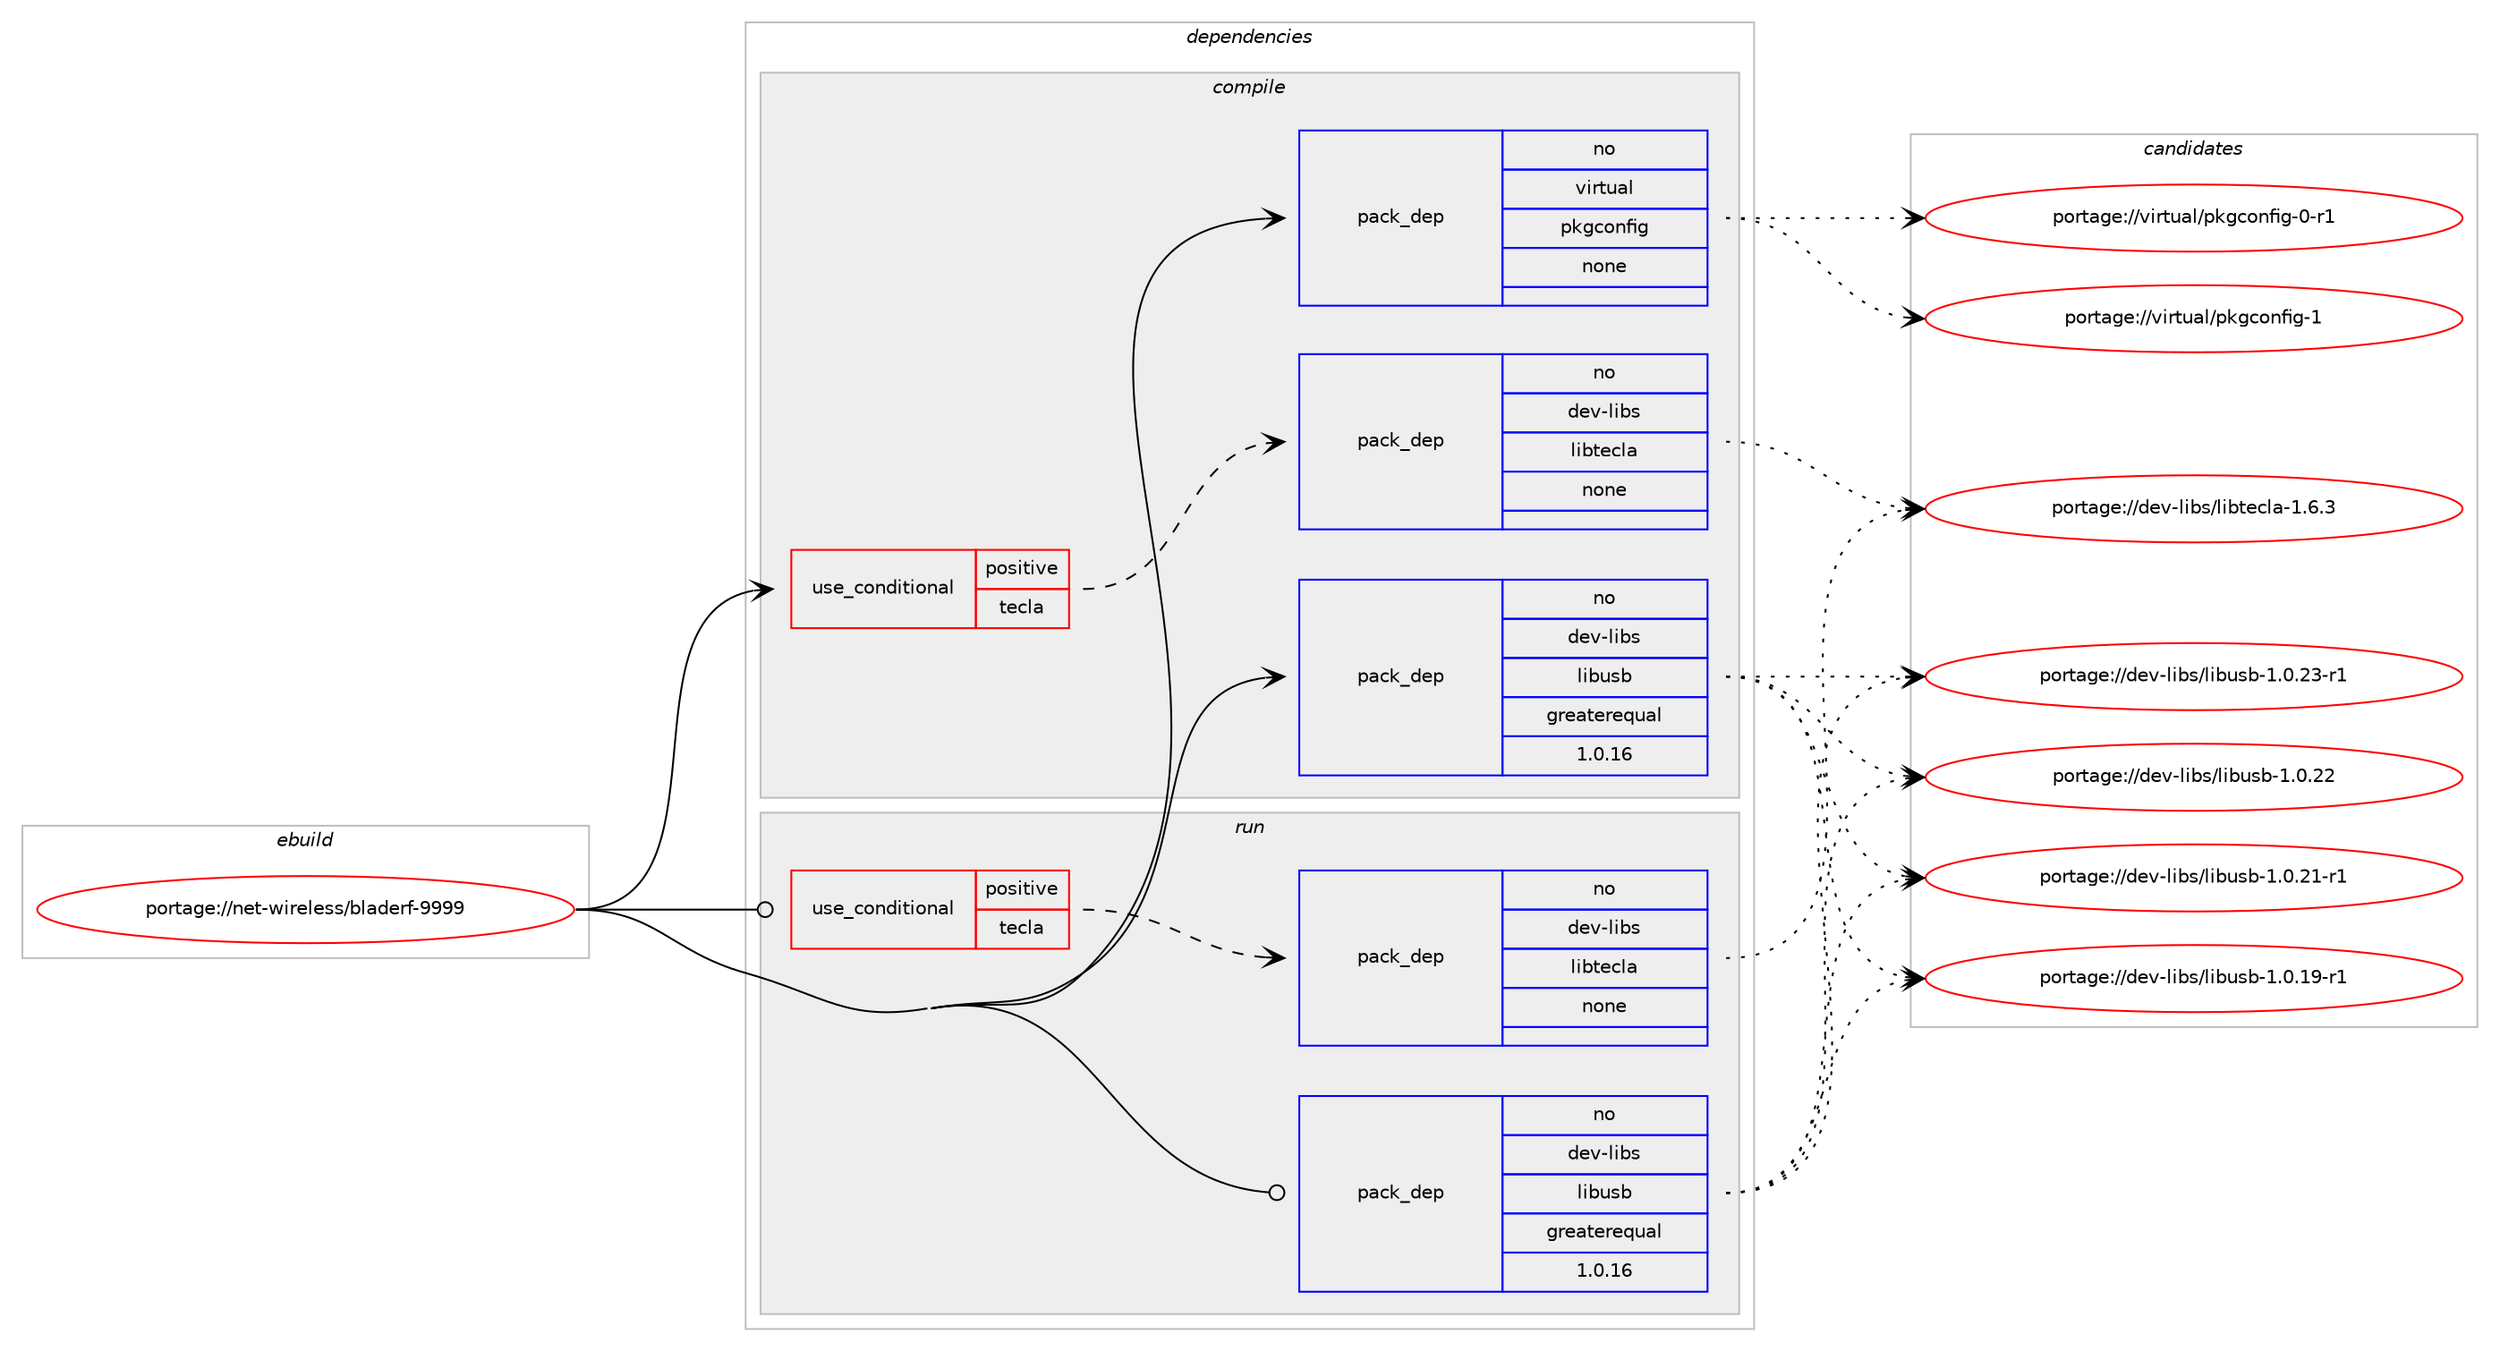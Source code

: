 digraph prolog {

# *************
# Graph options
# *************

newrank=true;
concentrate=true;
compound=true;
graph [rankdir=LR,fontname=Helvetica,fontsize=10,ranksep=1.5];#, ranksep=2.5, nodesep=0.2];
edge  [arrowhead=vee];
node  [fontname=Helvetica,fontsize=10];

# **********
# The ebuild
# **********

subgraph cluster_leftcol {
color=gray;
rank=same;
label=<<i>ebuild</i>>;
id [label="portage://net-wireless/bladerf-9999", color=red, width=4, href="../net-wireless/bladerf-9999.svg"];
}

# ****************
# The dependencies
# ****************

subgraph cluster_midcol {
color=gray;
label=<<i>dependencies</i>>;
subgraph cluster_compile {
fillcolor="#eeeeee";
style=filled;
label=<<i>compile</i>>;
subgraph cond19249 {
dependency100110 [label=<<TABLE BORDER="0" CELLBORDER="1" CELLSPACING="0" CELLPADDING="4"><TR><TD ROWSPAN="3" CELLPADDING="10">use_conditional</TD></TR><TR><TD>positive</TD></TR><TR><TD>tecla</TD></TR></TABLE>>, shape=none, color=red];
subgraph pack79098 {
dependency100111 [label=<<TABLE BORDER="0" CELLBORDER="1" CELLSPACING="0" CELLPADDING="4" WIDTH="220"><TR><TD ROWSPAN="6" CELLPADDING="30">pack_dep</TD></TR><TR><TD WIDTH="110">no</TD></TR><TR><TD>dev-libs</TD></TR><TR><TD>libtecla</TD></TR><TR><TD>none</TD></TR><TR><TD></TD></TR></TABLE>>, shape=none, color=blue];
}
dependency100110:e -> dependency100111:w [weight=20,style="dashed",arrowhead="vee"];
}
id:e -> dependency100110:w [weight=20,style="solid",arrowhead="vee"];
subgraph pack79099 {
dependency100112 [label=<<TABLE BORDER="0" CELLBORDER="1" CELLSPACING="0" CELLPADDING="4" WIDTH="220"><TR><TD ROWSPAN="6" CELLPADDING="30">pack_dep</TD></TR><TR><TD WIDTH="110">no</TD></TR><TR><TD>dev-libs</TD></TR><TR><TD>libusb</TD></TR><TR><TD>greaterequal</TD></TR><TR><TD>1.0.16</TD></TR></TABLE>>, shape=none, color=blue];
}
id:e -> dependency100112:w [weight=20,style="solid",arrowhead="vee"];
subgraph pack79100 {
dependency100113 [label=<<TABLE BORDER="0" CELLBORDER="1" CELLSPACING="0" CELLPADDING="4" WIDTH="220"><TR><TD ROWSPAN="6" CELLPADDING="30">pack_dep</TD></TR><TR><TD WIDTH="110">no</TD></TR><TR><TD>virtual</TD></TR><TR><TD>pkgconfig</TD></TR><TR><TD>none</TD></TR><TR><TD></TD></TR></TABLE>>, shape=none, color=blue];
}
id:e -> dependency100113:w [weight=20,style="solid",arrowhead="vee"];
}
subgraph cluster_compileandrun {
fillcolor="#eeeeee";
style=filled;
label=<<i>compile and run</i>>;
}
subgraph cluster_run {
fillcolor="#eeeeee";
style=filled;
label=<<i>run</i>>;
subgraph cond19250 {
dependency100114 [label=<<TABLE BORDER="0" CELLBORDER="1" CELLSPACING="0" CELLPADDING="4"><TR><TD ROWSPAN="3" CELLPADDING="10">use_conditional</TD></TR><TR><TD>positive</TD></TR><TR><TD>tecla</TD></TR></TABLE>>, shape=none, color=red];
subgraph pack79101 {
dependency100115 [label=<<TABLE BORDER="0" CELLBORDER="1" CELLSPACING="0" CELLPADDING="4" WIDTH="220"><TR><TD ROWSPAN="6" CELLPADDING="30">pack_dep</TD></TR><TR><TD WIDTH="110">no</TD></TR><TR><TD>dev-libs</TD></TR><TR><TD>libtecla</TD></TR><TR><TD>none</TD></TR><TR><TD></TD></TR></TABLE>>, shape=none, color=blue];
}
dependency100114:e -> dependency100115:w [weight=20,style="dashed",arrowhead="vee"];
}
id:e -> dependency100114:w [weight=20,style="solid",arrowhead="odot"];
subgraph pack79102 {
dependency100116 [label=<<TABLE BORDER="0" CELLBORDER="1" CELLSPACING="0" CELLPADDING="4" WIDTH="220"><TR><TD ROWSPAN="6" CELLPADDING="30">pack_dep</TD></TR><TR><TD WIDTH="110">no</TD></TR><TR><TD>dev-libs</TD></TR><TR><TD>libusb</TD></TR><TR><TD>greaterequal</TD></TR><TR><TD>1.0.16</TD></TR></TABLE>>, shape=none, color=blue];
}
id:e -> dependency100116:w [weight=20,style="solid",arrowhead="odot"];
}
}

# **************
# The candidates
# **************

subgraph cluster_choices {
rank=same;
color=gray;
label=<<i>candidates</i>>;

subgraph choice79098 {
color=black;
nodesep=1;
choice100101118451081059811547108105981161019910897454946544651 [label="portage://dev-libs/libtecla-1.6.3", color=red, width=4,href="../dev-libs/libtecla-1.6.3.svg"];
dependency100111:e -> choice100101118451081059811547108105981161019910897454946544651:w [style=dotted,weight="100"];
}
subgraph choice79099 {
color=black;
nodesep=1;
choice1001011184510810598115471081059811711598454946484650514511449 [label="portage://dev-libs/libusb-1.0.23-r1", color=red, width=4,href="../dev-libs/libusb-1.0.23-r1.svg"];
choice100101118451081059811547108105981171159845494648465050 [label="portage://dev-libs/libusb-1.0.22", color=red, width=4,href="../dev-libs/libusb-1.0.22.svg"];
choice1001011184510810598115471081059811711598454946484650494511449 [label="portage://dev-libs/libusb-1.0.21-r1", color=red, width=4,href="../dev-libs/libusb-1.0.21-r1.svg"];
choice1001011184510810598115471081059811711598454946484649574511449 [label="portage://dev-libs/libusb-1.0.19-r1", color=red, width=4,href="../dev-libs/libusb-1.0.19-r1.svg"];
dependency100112:e -> choice1001011184510810598115471081059811711598454946484650514511449:w [style=dotted,weight="100"];
dependency100112:e -> choice100101118451081059811547108105981171159845494648465050:w [style=dotted,weight="100"];
dependency100112:e -> choice1001011184510810598115471081059811711598454946484650494511449:w [style=dotted,weight="100"];
dependency100112:e -> choice1001011184510810598115471081059811711598454946484649574511449:w [style=dotted,weight="100"];
}
subgraph choice79100 {
color=black;
nodesep=1;
choice1181051141161179710847112107103991111101021051034549 [label="portage://virtual/pkgconfig-1", color=red, width=4,href="../virtual/pkgconfig-1.svg"];
choice11810511411611797108471121071039911111010210510345484511449 [label="portage://virtual/pkgconfig-0-r1", color=red, width=4,href="../virtual/pkgconfig-0-r1.svg"];
dependency100113:e -> choice1181051141161179710847112107103991111101021051034549:w [style=dotted,weight="100"];
dependency100113:e -> choice11810511411611797108471121071039911111010210510345484511449:w [style=dotted,weight="100"];
}
subgraph choice79101 {
color=black;
nodesep=1;
choice100101118451081059811547108105981161019910897454946544651 [label="portage://dev-libs/libtecla-1.6.3", color=red, width=4,href="../dev-libs/libtecla-1.6.3.svg"];
dependency100115:e -> choice100101118451081059811547108105981161019910897454946544651:w [style=dotted,weight="100"];
}
subgraph choice79102 {
color=black;
nodesep=1;
choice1001011184510810598115471081059811711598454946484650514511449 [label="portage://dev-libs/libusb-1.0.23-r1", color=red, width=4,href="../dev-libs/libusb-1.0.23-r1.svg"];
choice100101118451081059811547108105981171159845494648465050 [label="portage://dev-libs/libusb-1.0.22", color=red, width=4,href="../dev-libs/libusb-1.0.22.svg"];
choice1001011184510810598115471081059811711598454946484650494511449 [label="portage://dev-libs/libusb-1.0.21-r1", color=red, width=4,href="../dev-libs/libusb-1.0.21-r1.svg"];
choice1001011184510810598115471081059811711598454946484649574511449 [label="portage://dev-libs/libusb-1.0.19-r1", color=red, width=4,href="../dev-libs/libusb-1.0.19-r1.svg"];
dependency100116:e -> choice1001011184510810598115471081059811711598454946484650514511449:w [style=dotted,weight="100"];
dependency100116:e -> choice100101118451081059811547108105981171159845494648465050:w [style=dotted,weight="100"];
dependency100116:e -> choice1001011184510810598115471081059811711598454946484650494511449:w [style=dotted,weight="100"];
dependency100116:e -> choice1001011184510810598115471081059811711598454946484649574511449:w [style=dotted,weight="100"];
}
}

}
